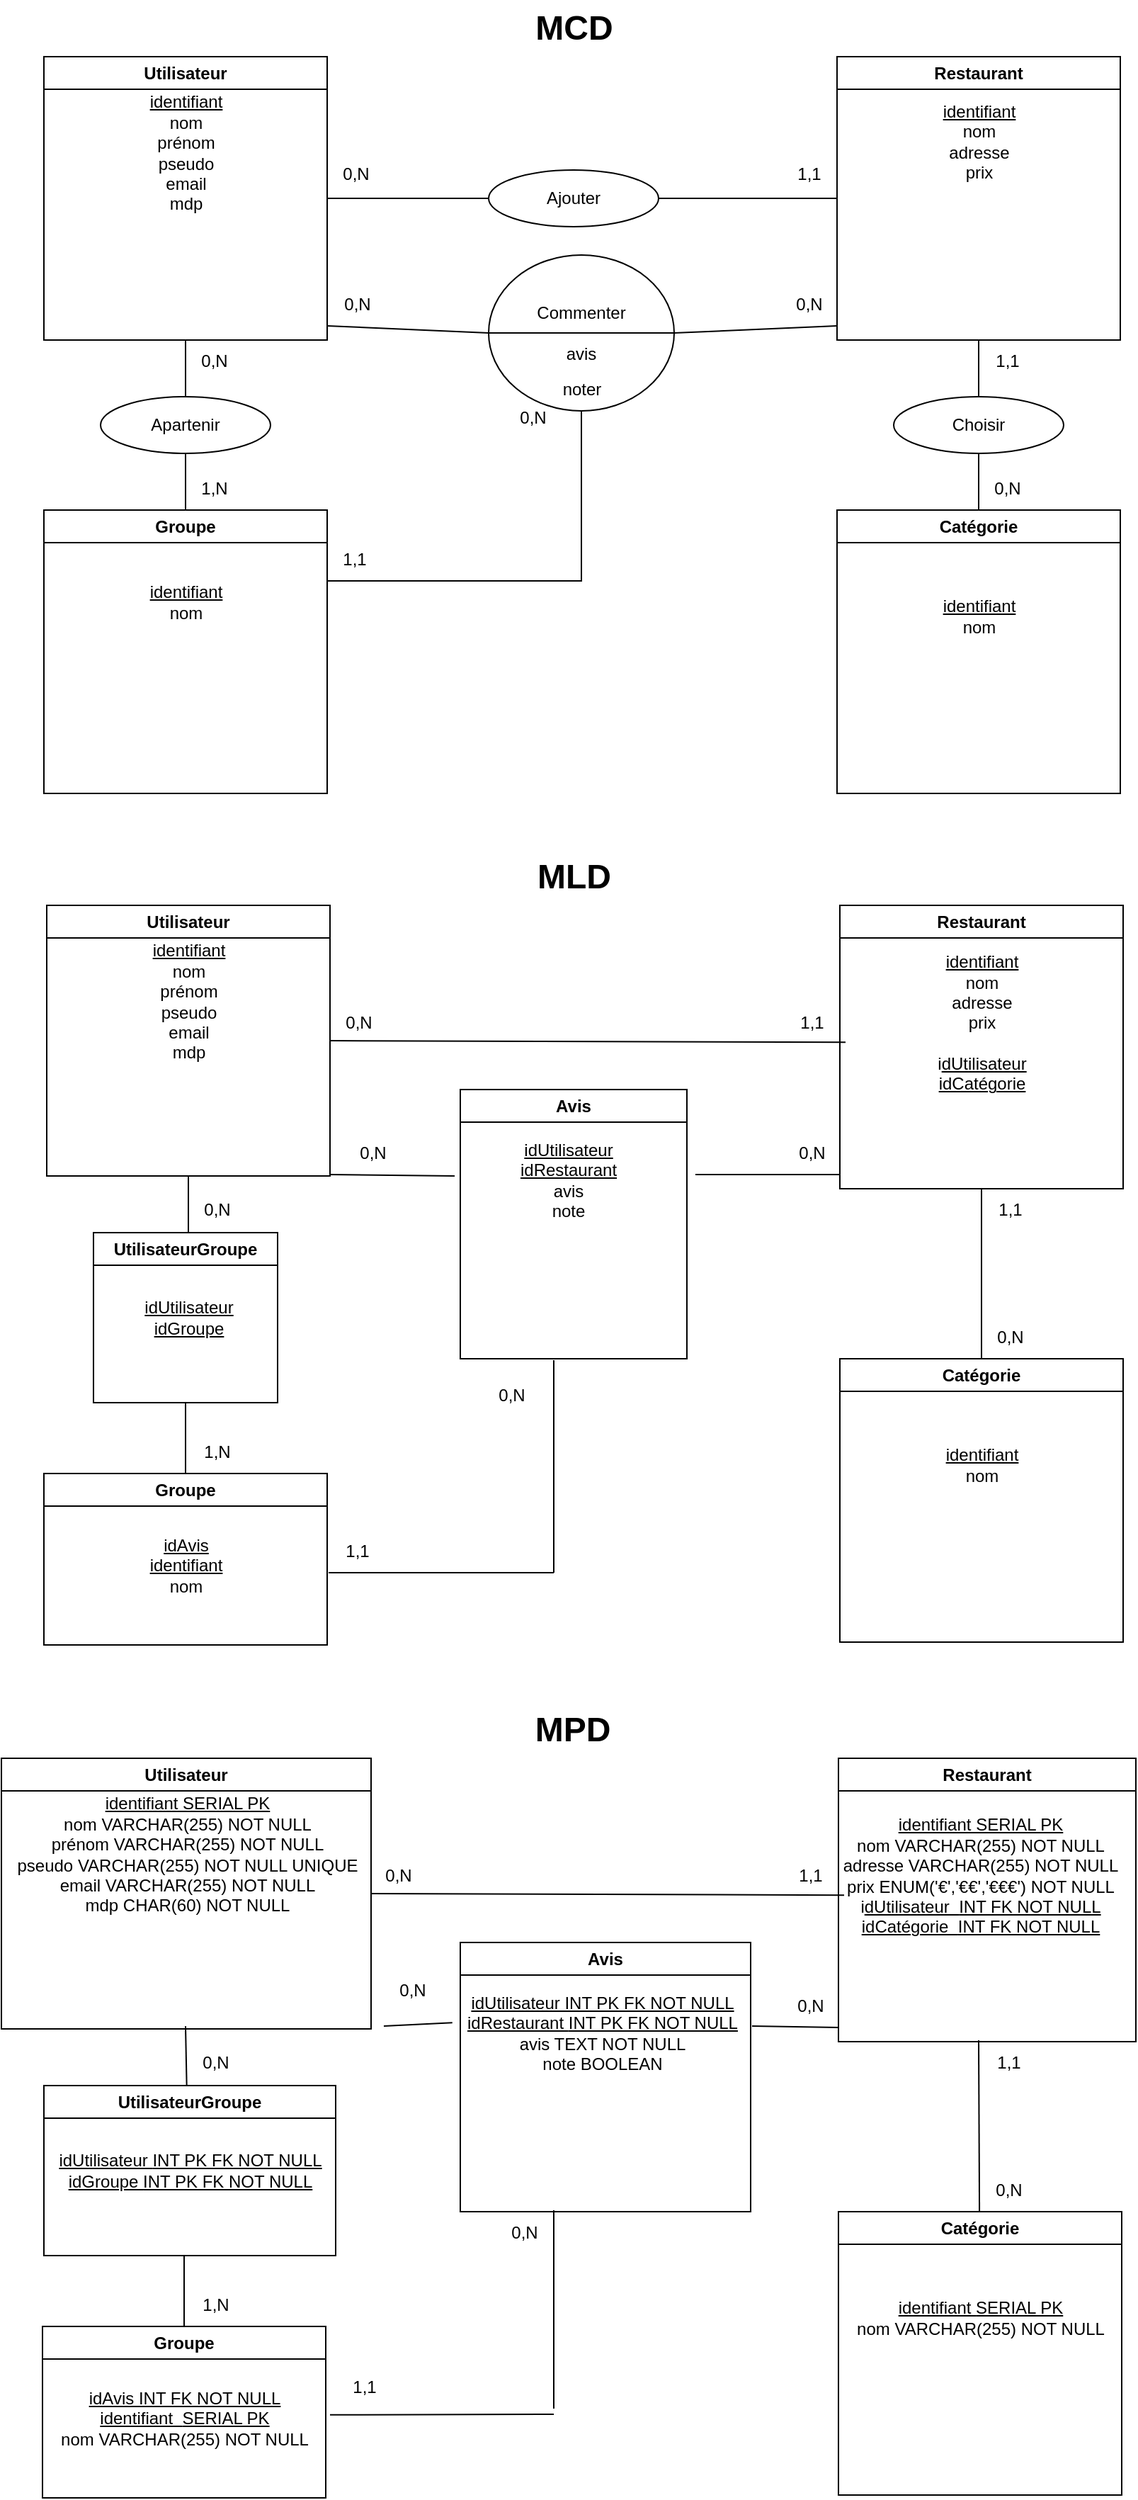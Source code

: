 <mxfile version="21.6.8" type="github">
  <diagram name="Page-1" id="6_Ie_lHbkk36_fpsY5KO">
    <mxGraphModel dx="794" dy="424" grid="1" gridSize="10" guides="1" tooltips="1" connect="1" arrows="1" fold="1" page="1" pageScale="1" pageWidth="827" pageHeight="1169" math="0" shadow="0">
      <root>
        <mxCell id="0" />
        <mxCell id="1" parent="0" />
        <mxCell id="RZJ3kPTFEu2Ctu2qSpSS-1" value="Utilisateur" style="swimlane;whiteSpace=wrap;html=1;" parent="1" vertex="1">
          <mxGeometry x="40" y="40" width="200" height="200" as="geometry" />
        </mxCell>
        <mxCell id="RZJ3kPTFEu2Ctu2qSpSS-25" value="&lt;u&gt;identifiant&lt;/u&gt;&lt;br&gt;nom&lt;br&gt;prénom&lt;br&gt;pseudo&lt;br&gt;email&lt;br&gt;mdp" style="text;html=1;align=center;verticalAlign=middle;resizable=0;points=[];autosize=1;strokeColor=none;fillColor=none;" parent="RZJ3kPTFEu2Ctu2qSpSS-1" vertex="1">
          <mxGeometry x="65" y="18" width="70" height="100" as="geometry" />
        </mxCell>
        <mxCell id="RZJ3kPTFEu2Ctu2qSpSS-2" value="Restaurant" style="swimlane;whiteSpace=wrap;html=1;" parent="1" vertex="1">
          <mxGeometry x="600" y="40" width="200" height="200" as="geometry" />
        </mxCell>
        <mxCell id="RZJ3kPTFEu2Ctu2qSpSS-26" value="&lt;u&gt;identifiant&lt;/u&gt;&lt;br&gt;nom&lt;br&gt;adresse&lt;br&gt;prix" style="text;html=1;align=center;verticalAlign=middle;resizable=0;points=[];autosize=1;strokeColor=none;fillColor=none;" parent="RZJ3kPTFEu2Ctu2qSpSS-2" vertex="1">
          <mxGeometry x="65" y="25" width="70" height="70" as="geometry" />
        </mxCell>
        <mxCell id="RZJ3kPTFEu2Ctu2qSpSS-3" value="Ajouter" style="ellipse;whiteSpace=wrap;html=1;" parent="1" vertex="1">
          <mxGeometry x="354" y="120" width="120" height="40" as="geometry" />
        </mxCell>
        <mxCell id="RZJ3kPTFEu2Ctu2qSpSS-4" value="" style="endArrow=none;html=1;rounded=0;exitX=1;exitY=0.5;exitDx=0;exitDy=0;" parent="1" source="RZJ3kPTFEu2Ctu2qSpSS-1" target="RZJ3kPTFEu2Ctu2qSpSS-3" edge="1">
          <mxGeometry width="50" height="50" relative="1" as="geometry">
            <mxPoint x="390" y="250" as="sourcePoint" />
            <mxPoint x="440" y="200" as="targetPoint" />
          </mxGeometry>
        </mxCell>
        <mxCell id="RZJ3kPTFEu2Ctu2qSpSS-5" value="" style="endArrow=none;html=1;rounded=0;entryX=0;entryY=0.5;entryDx=0;entryDy=0;exitX=1;exitY=0.5;exitDx=0;exitDy=0;" parent="1" source="RZJ3kPTFEu2Ctu2qSpSS-3" target="RZJ3kPTFEu2Ctu2qSpSS-2" edge="1">
          <mxGeometry width="50" height="50" relative="1" as="geometry">
            <mxPoint x="390" y="250" as="sourcePoint" />
            <mxPoint x="440" y="200" as="targetPoint" />
          </mxGeometry>
        </mxCell>
        <mxCell id="RZJ3kPTFEu2Ctu2qSpSS-6" value="Catégorie" style="swimlane;whiteSpace=wrap;html=1;" parent="1" vertex="1">
          <mxGeometry x="600" y="360" width="200" height="200" as="geometry" />
        </mxCell>
        <mxCell id="RZJ3kPTFEu2Ctu2qSpSS-29" value="&lt;u&gt;identifiant&lt;/u&gt;&lt;br&gt;nom" style="text;html=1;align=center;verticalAlign=middle;resizable=0;points=[];autosize=1;strokeColor=none;fillColor=none;" parent="RZJ3kPTFEu2Ctu2qSpSS-6" vertex="1">
          <mxGeometry x="65" y="55" width="70" height="40" as="geometry" />
        </mxCell>
        <mxCell id="RZJ3kPTFEu2Ctu2qSpSS-7" value="&lt;font style=&quot;vertical-align: inherit;&quot;&gt;&lt;font style=&quot;vertical-align: inherit;&quot;&gt;Choisir&lt;/font&gt;&lt;/font&gt;" style="ellipse;whiteSpace=wrap;html=1;" parent="1" vertex="1">
          <mxGeometry x="640" y="280" width="120" height="40" as="geometry" />
        </mxCell>
        <mxCell id="RZJ3kPTFEu2Ctu2qSpSS-8" value="" style="endArrow=none;html=1;rounded=0;entryX=0.5;entryY=1;entryDx=0;entryDy=0;exitX=0.5;exitY=0;exitDx=0;exitDy=0;" parent="1" source="RZJ3kPTFEu2Ctu2qSpSS-7" target="RZJ3kPTFEu2Ctu2qSpSS-2" edge="1">
          <mxGeometry width="50" height="50" relative="1" as="geometry">
            <mxPoint x="390" y="330" as="sourcePoint" />
            <mxPoint x="440" y="280" as="targetPoint" />
          </mxGeometry>
        </mxCell>
        <mxCell id="RZJ3kPTFEu2Ctu2qSpSS-9" value="" style="endArrow=none;html=1;rounded=0;entryX=0.5;entryY=1;entryDx=0;entryDy=0;exitX=0.5;exitY=0;exitDx=0;exitDy=0;" parent="1" source="RZJ3kPTFEu2Ctu2qSpSS-6" target="RZJ3kPTFEu2Ctu2qSpSS-7" edge="1">
          <mxGeometry width="50" height="50" relative="1" as="geometry">
            <mxPoint x="390" y="330" as="sourcePoint" />
            <mxPoint x="440" y="280" as="targetPoint" />
          </mxGeometry>
        </mxCell>
        <mxCell id="RZJ3kPTFEu2Ctu2qSpSS-12" value="" style="endArrow=none;html=1;rounded=0;entryX=0;entryY=0.5;entryDx=0;entryDy=0;" parent="1" target="RZJ3kPTFEu2Ctu2qSpSS-27" edge="1">
          <mxGeometry width="50" height="50" relative="1" as="geometry">
            <mxPoint x="240" y="230" as="sourcePoint" />
            <mxPoint x="354" y="230" as="targetPoint" />
          </mxGeometry>
        </mxCell>
        <mxCell id="RZJ3kPTFEu2Ctu2qSpSS-13" value="" style="endArrow=none;html=1;rounded=0;exitX=1;exitY=0.5;exitDx=0;exitDy=0;" parent="1" source="RZJ3kPTFEu2Ctu2qSpSS-27" edge="1">
          <mxGeometry width="50" height="50" relative="1" as="geometry">
            <mxPoint x="480" y="230" as="sourcePoint" />
            <mxPoint x="600" y="230" as="targetPoint" />
          </mxGeometry>
        </mxCell>
        <mxCell id="RZJ3kPTFEu2Ctu2qSpSS-17" value="0,N" style="text;html=1;align=center;verticalAlign=middle;resizable=0;points=[];autosize=1;strokeColor=none;fillColor=none;" parent="1" vertex="1">
          <mxGeometry x="240" y="108" width="40" height="30" as="geometry" />
        </mxCell>
        <mxCell id="RZJ3kPTFEu2Ctu2qSpSS-18" value="1,1" style="text;html=1;align=center;verticalAlign=middle;resizable=0;points=[];autosize=1;strokeColor=none;fillColor=none;" parent="1" vertex="1">
          <mxGeometry x="560" y="108" width="40" height="30" as="geometry" />
        </mxCell>
        <mxCell id="RZJ3kPTFEu2Ctu2qSpSS-21" value="1,1" style="text;html=1;align=center;verticalAlign=middle;resizable=0;points=[];autosize=1;strokeColor=none;fillColor=none;" parent="1" vertex="1">
          <mxGeometry x="700" y="240" width="40" height="30" as="geometry" />
        </mxCell>
        <mxCell id="RZJ3kPTFEu2Ctu2qSpSS-22" value="0,N" style="text;html=1;align=center;verticalAlign=middle;resizable=0;points=[];autosize=1;strokeColor=none;fillColor=none;" parent="1" vertex="1">
          <mxGeometry x="700" y="330" width="40" height="30" as="geometry" />
        </mxCell>
        <mxCell id="RZJ3kPTFEu2Ctu2qSpSS-23" value="0,N" style="text;html=1;align=center;verticalAlign=middle;resizable=0;points=[];autosize=1;strokeColor=none;fillColor=none;" parent="1" vertex="1">
          <mxGeometry x="241" y="200" width="40" height="30" as="geometry" />
        </mxCell>
        <mxCell id="RZJ3kPTFEu2Ctu2qSpSS-24" value="0,N" style="text;html=1;align=center;verticalAlign=middle;resizable=0;points=[];autosize=1;strokeColor=none;fillColor=none;" parent="1" vertex="1">
          <mxGeometry x="560" y="200" width="40" height="30" as="geometry" />
        </mxCell>
        <mxCell id="RZJ3kPTFEu2Ctu2qSpSS-27" value="Commenter&lt;br&gt;&lt;br&gt;avis" style="shape=lineEllipse;perimeter=ellipsePerimeter;whiteSpace=wrap;html=1;backgroundOutline=1;" parent="1" vertex="1">
          <mxGeometry x="354" y="180" width="131" height="110" as="geometry" />
        </mxCell>
        <mxCell id="RZJ3kPTFEu2Ctu2qSpSS-28" value="&lt;b&gt;&lt;font style=&quot;font-size: 24px;&quot;&gt;MCD&lt;/font&gt;&lt;/b&gt;" style="text;html=1;align=center;verticalAlign=middle;resizable=0;points=[];autosize=1;strokeColor=none;fillColor=none;" parent="1" vertex="1">
          <mxGeometry x="374" width="80" height="40" as="geometry" />
        </mxCell>
        <mxCell id="vwJoeczJvjTRD9l-meR5-3" style="edgeStyle=orthogonalEdgeStyle;rounded=0;orthogonalLoop=1;jettySize=auto;html=1;exitX=1;exitY=0.25;exitDx=0;exitDy=0;entryX=0.5;entryY=1;entryDx=0;entryDy=0;endArrow=none;endFill=0;" edge="1" parent="1" source="RZJ3kPTFEu2Ctu2qSpSS-30" target="RZJ3kPTFEu2Ctu2qSpSS-27">
          <mxGeometry relative="1" as="geometry" />
        </mxCell>
        <mxCell id="RZJ3kPTFEu2Ctu2qSpSS-30" value="Groupe" style="swimlane;whiteSpace=wrap;html=1;" parent="1" vertex="1">
          <mxGeometry x="40" y="360" width="200" height="200" as="geometry" />
        </mxCell>
        <mxCell id="RZJ3kPTFEu2Ctu2qSpSS-31" value="&lt;u&gt;identifiant&lt;/u&gt;&lt;br&gt;nom&lt;br&gt;" style="text;html=1;align=center;verticalAlign=middle;resizable=0;points=[];autosize=1;strokeColor=none;fillColor=none;" parent="RZJ3kPTFEu2Ctu2qSpSS-30" vertex="1">
          <mxGeometry x="65" y="45" width="70" height="40" as="geometry" />
        </mxCell>
        <mxCell id="RZJ3kPTFEu2Ctu2qSpSS-32" value="Apartenir" style="ellipse;whiteSpace=wrap;html=1;" parent="1" vertex="1">
          <mxGeometry x="80" y="280" width="120" height="40" as="geometry" />
        </mxCell>
        <mxCell id="RZJ3kPTFEu2Ctu2qSpSS-33" value="" style="endArrow=none;html=1;rounded=0;entryX=0.5;entryY=1;entryDx=0;entryDy=0;" parent="1" source="RZJ3kPTFEu2Ctu2qSpSS-32" target="RZJ3kPTFEu2Ctu2qSpSS-1" edge="1">
          <mxGeometry width="50" height="50" relative="1" as="geometry">
            <mxPoint x="390" y="300" as="sourcePoint" />
            <mxPoint x="440" y="250" as="targetPoint" />
          </mxGeometry>
        </mxCell>
        <mxCell id="RZJ3kPTFEu2Ctu2qSpSS-34" value="" style="endArrow=none;html=1;rounded=0;entryX=0.5;entryY=1;entryDx=0;entryDy=0;exitX=0.5;exitY=0;exitDx=0;exitDy=0;" parent="1" source="RZJ3kPTFEu2Ctu2qSpSS-30" target="RZJ3kPTFEu2Ctu2qSpSS-32" edge="1">
          <mxGeometry width="50" height="50" relative="1" as="geometry">
            <mxPoint x="390" y="300" as="sourcePoint" />
            <mxPoint x="440" y="250" as="targetPoint" />
          </mxGeometry>
        </mxCell>
        <mxCell id="RZJ3kPTFEu2Ctu2qSpSS-35" value="0,N" style="text;html=1;align=center;verticalAlign=middle;resizable=0;points=[];autosize=1;strokeColor=none;fillColor=none;" parent="1" vertex="1">
          <mxGeometry x="140" y="240" width="40" height="30" as="geometry" />
        </mxCell>
        <mxCell id="RZJ3kPTFEu2Ctu2qSpSS-36" value="1,N" style="text;html=1;align=center;verticalAlign=middle;resizable=0;points=[];autosize=1;strokeColor=none;fillColor=none;" parent="1" vertex="1">
          <mxGeometry x="140" y="330" width="40" height="30" as="geometry" />
        </mxCell>
        <mxCell id="RZJ3kPTFEu2Ctu2qSpSS-65" value="Utilisateur" style="swimlane;whiteSpace=wrap;html=1;" parent="1" vertex="1">
          <mxGeometry x="42" y="639" width="200" height="191" as="geometry" />
        </mxCell>
        <mxCell id="RZJ3kPTFEu2Ctu2qSpSS-66" value="&lt;u&gt;identifiant&lt;/u&gt;&lt;br&gt;nom&lt;br&gt;prénom&lt;br&gt;pseudo&lt;br&gt;email&lt;br&gt;mdp" style="text;html=1;align=center;verticalAlign=middle;resizable=0;points=[];autosize=1;strokeColor=none;fillColor=none;" parent="RZJ3kPTFEu2Ctu2qSpSS-65" vertex="1">
          <mxGeometry x="65" y="18" width="70" height="100" as="geometry" />
        </mxCell>
        <mxCell id="RZJ3kPTFEu2Ctu2qSpSS-67" value="Restaurant" style="swimlane;whiteSpace=wrap;html=1;" parent="1" vertex="1">
          <mxGeometry x="602" y="639" width="200" height="200" as="geometry" />
        </mxCell>
        <mxCell id="RZJ3kPTFEu2Ctu2qSpSS-68" value="&lt;u&gt;identifiant&lt;/u&gt;&lt;br&gt;nom&lt;br&gt;adresse&lt;br&gt;prix&lt;br&gt;&lt;br&gt;i&lt;u&gt;dUtilisateur&lt;br&gt;idCatégorie&lt;/u&gt;" style="text;html=1;align=center;verticalAlign=middle;resizable=0;points=[];autosize=1;strokeColor=none;fillColor=none;" parent="RZJ3kPTFEu2Ctu2qSpSS-67" vertex="1">
          <mxGeometry x="55" y="28" width="90" height="110" as="geometry" />
        </mxCell>
        <mxCell id="RZJ3kPTFEu2Ctu2qSpSS-70" value="" style="endArrow=none;html=1;rounded=0;exitX=1;exitY=0.5;exitDx=0;exitDy=0;entryX=1.1;entryY=0.953;entryDx=0;entryDy=0;entryPerimeter=0;" parent="1" source="RZJ3kPTFEu2Ctu2qSpSS-65" target="RZJ3kPTFEu2Ctu2qSpSS-80" edge="1">
          <mxGeometry width="50" height="50" relative="1" as="geometry">
            <mxPoint x="392" y="849" as="sourcePoint" />
            <mxPoint x="356" y="739" as="targetPoint" />
          </mxGeometry>
        </mxCell>
        <mxCell id="RZJ3kPTFEu2Ctu2qSpSS-72" value="Catégorie" style="swimlane;whiteSpace=wrap;html=1;" parent="1" vertex="1">
          <mxGeometry x="602" y="959" width="200" height="200" as="geometry" />
        </mxCell>
        <mxCell id="RZJ3kPTFEu2Ctu2qSpSS-73" value="&lt;u&gt;identifiant&lt;/u&gt;&lt;br&gt;nom" style="text;html=1;align=center;verticalAlign=middle;resizable=0;points=[];autosize=1;strokeColor=none;fillColor=none;" parent="RZJ3kPTFEu2Ctu2qSpSS-72" vertex="1">
          <mxGeometry x="65" y="55" width="70" height="40" as="geometry" />
        </mxCell>
        <mxCell id="RZJ3kPTFEu2Ctu2qSpSS-75" value="" style="endArrow=none;html=1;rounded=0;entryX=0.5;entryY=1;entryDx=0;entryDy=0;" parent="1" source="RZJ3kPTFEu2Ctu2qSpSS-72" target="RZJ3kPTFEu2Ctu2qSpSS-67" edge="1">
          <mxGeometry width="50" height="50" relative="1" as="geometry">
            <mxPoint x="702" y="879" as="sourcePoint" />
            <mxPoint x="442" y="879" as="targetPoint" />
          </mxGeometry>
        </mxCell>
        <mxCell id="RZJ3kPTFEu2Ctu2qSpSS-77" value="" style="endArrow=none;html=1;rounded=0;" parent="1" edge="1">
          <mxGeometry width="50" height="50" relative="1" as="geometry">
            <mxPoint x="242" y="829" as="sourcePoint" />
            <mxPoint x="330" y="830" as="targetPoint" />
          </mxGeometry>
        </mxCell>
        <mxCell id="RZJ3kPTFEu2Ctu2qSpSS-78" value="" style="endArrow=none;html=1;rounded=0;" parent="1" edge="1">
          <mxGeometry width="50" height="50" relative="1" as="geometry">
            <mxPoint x="500" y="829" as="sourcePoint" />
            <mxPoint x="602" y="829" as="targetPoint" />
          </mxGeometry>
        </mxCell>
        <mxCell id="RZJ3kPTFEu2Ctu2qSpSS-79" value="0,N" style="text;html=1;align=center;verticalAlign=middle;resizable=0;points=[];autosize=1;strokeColor=none;fillColor=none;" parent="1" vertex="1">
          <mxGeometry x="242" y="707" width="40" height="30" as="geometry" />
        </mxCell>
        <mxCell id="RZJ3kPTFEu2Ctu2qSpSS-80" value="1,1" style="text;html=1;align=center;verticalAlign=middle;resizable=0;points=[];autosize=1;strokeColor=none;fillColor=none;" parent="1" vertex="1">
          <mxGeometry x="562" y="707" width="40" height="30" as="geometry" />
        </mxCell>
        <mxCell id="RZJ3kPTFEu2Ctu2qSpSS-81" value="1,1" style="text;html=1;align=center;verticalAlign=middle;resizable=0;points=[];autosize=1;strokeColor=none;fillColor=none;" parent="1" vertex="1">
          <mxGeometry x="702" y="839" width="40" height="30" as="geometry" />
        </mxCell>
        <mxCell id="RZJ3kPTFEu2Ctu2qSpSS-82" value="0,N" style="text;html=1;align=center;verticalAlign=middle;resizable=0;points=[];autosize=1;strokeColor=none;fillColor=none;" parent="1" vertex="1">
          <mxGeometry x="702" y="929" width="40" height="30" as="geometry" />
        </mxCell>
        <mxCell id="RZJ3kPTFEu2Ctu2qSpSS-83" value="0,N" style="text;html=1;align=center;verticalAlign=middle;resizable=0;points=[];autosize=1;strokeColor=none;fillColor=none;" parent="1" vertex="1">
          <mxGeometry x="252" y="799" width="40" height="30" as="geometry" />
        </mxCell>
        <mxCell id="RZJ3kPTFEu2Ctu2qSpSS-84" value="0,N" style="text;html=1;align=center;verticalAlign=middle;resizable=0;points=[];autosize=1;strokeColor=none;fillColor=none;" parent="1" vertex="1">
          <mxGeometry x="562" y="799" width="40" height="30" as="geometry" />
        </mxCell>
        <mxCell id="RZJ3kPTFEu2Ctu2qSpSS-86" value="Groupe" style="swimlane;whiteSpace=wrap;html=1;" parent="1" vertex="1">
          <mxGeometry x="40" y="1040" width="200" height="121" as="geometry" />
        </mxCell>
        <mxCell id="RZJ3kPTFEu2Ctu2qSpSS-87" value="&lt;u&gt;&lt;font style=&quot;vertical-align: inherit;&quot;&gt;&lt;font style=&quot;vertical-align: inherit;&quot;&gt;idAvis&lt;br&gt;identifiant&lt;/font&gt;&lt;/font&gt;&lt;/u&gt;&lt;br&gt;&lt;font style=&quot;vertical-align: inherit;&quot;&gt;&lt;font style=&quot;vertical-align: inherit;&quot;&gt; nom&lt;/font&gt;&lt;/font&gt;" style="text;html=1;align=center;verticalAlign=middle;resizable=0;points=[];autosize=1;strokeColor=none;fillColor=none;" parent="RZJ3kPTFEu2Ctu2qSpSS-86" vertex="1">
          <mxGeometry x="65" y="35" width="70" height="60" as="geometry" />
        </mxCell>
        <mxCell id="RZJ3kPTFEu2Ctu2qSpSS-89" value="" style="endArrow=none;html=1;rounded=0;entryX=0.5;entryY=1;entryDx=0;entryDy=0;" parent="1" target="RZJ3kPTFEu2Ctu2qSpSS-65" edge="1">
          <mxGeometry width="50" height="50" relative="1" as="geometry">
            <mxPoint x="142" y="879" as="sourcePoint" />
            <mxPoint x="442" y="849" as="targetPoint" />
          </mxGeometry>
        </mxCell>
        <mxCell id="RZJ3kPTFEu2Ctu2qSpSS-90" value="" style="endArrow=none;html=1;rounded=0;exitX=0.5;exitY=0;exitDx=0;exitDy=0;" parent="1" source="RZJ3kPTFEu2Ctu2qSpSS-86" edge="1">
          <mxGeometry width="50" height="50" relative="1" as="geometry">
            <mxPoint x="392" y="899" as="sourcePoint" />
            <mxPoint x="140" y="990" as="targetPoint" />
          </mxGeometry>
        </mxCell>
        <mxCell id="RZJ3kPTFEu2Ctu2qSpSS-91" value="0,N" style="text;html=1;align=center;verticalAlign=middle;resizable=0;points=[];autosize=1;strokeColor=none;fillColor=none;" parent="1" vertex="1">
          <mxGeometry x="142" y="839" width="40" height="30" as="geometry" />
        </mxCell>
        <mxCell id="RZJ3kPTFEu2Ctu2qSpSS-92" value="1,N" style="text;html=1;align=center;verticalAlign=middle;resizable=0;points=[];autosize=1;strokeColor=none;fillColor=none;" parent="1" vertex="1">
          <mxGeometry x="142" y="1010" width="40" height="30" as="geometry" />
        </mxCell>
        <mxCell id="RZJ3kPTFEu2Ctu2qSpSS-93" value="&lt;b&gt;&lt;font style=&quot;font-size: 24px;&quot;&gt;MLD&lt;/font&gt;&lt;/b&gt;" style="text;html=1;align=center;verticalAlign=middle;resizable=0;points=[];autosize=1;strokeColor=none;fillColor=none;" parent="1" vertex="1">
          <mxGeometry x="374" y="599" width="80" height="40" as="geometry" />
        </mxCell>
        <mxCell id="RZJ3kPTFEu2Ctu2qSpSS-94" value="Avis" style="swimlane;whiteSpace=wrap;html=1;" parent="1" vertex="1">
          <mxGeometry x="334" y="769" width="160" height="190" as="geometry" />
        </mxCell>
        <mxCell id="RZJ3kPTFEu2Ctu2qSpSS-95" value="&lt;u&gt;idUtilisateur&lt;/u&gt;&lt;br&gt;&lt;u&gt;idRestaurant&lt;/u&gt;&lt;br&gt;avis&lt;br&gt;note" style="text;html=1;align=center;verticalAlign=middle;resizable=0;points=[];autosize=1;strokeColor=none;fillColor=none;" parent="1" vertex="1">
          <mxGeometry x="365" y="798" width="90" height="70" as="geometry" />
        </mxCell>
        <mxCell id="RZJ3kPTFEu2Ctu2qSpSS-96" value="UtilisateurGroupe" style="swimlane;whiteSpace=wrap;html=1;" parent="1" vertex="1">
          <mxGeometry x="75" y="870" width="130" height="120" as="geometry" />
        </mxCell>
        <mxCell id="RZJ3kPTFEu2Ctu2qSpSS-97" value="&lt;u&gt;idUtilisateur&lt;br&gt;idGroupe&lt;/u&gt;" style="text;html=1;align=center;verticalAlign=middle;resizable=0;points=[];autosize=1;strokeColor=none;fillColor=none;" parent="RZJ3kPTFEu2Ctu2qSpSS-96" vertex="1">
          <mxGeometry x="22" y="40" width="90" height="40" as="geometry" />
        </mxCell>
        <mxCell id="RZJ3kPTFEu2Ctu2qSpSS-99" value="Utilisateur" style="swimlane;whiteSpace=wrap;html=1;" parent="1" vertex="1">
          <mxGeometry x="10" y="1241" width="261" height="191" as="geometry" />
        </mxCell>
        <mxCell id="RZJ3kPTFEu2Ctu2qSpSS-100" value="&lt;u&gt;&lt;font style=&quot;vertical-align: inherit;&quot;&gt;&lt;font style=&quot;vertical-align: inherit;&quot;&gt;&lt;font style=&quot;vertical-align: inherit;&quot;&gt;&lt;font style=&quot;vertical-align: inherit;&quot;&gt;identifiant SERIAL PK&lt;/font&gt;&lt;/font&gt;&lt;/font&gt;&lt;/font&gt;&lt;/u&gt;&lt;br&gt;&lt;font style=&quot;vertical-align: inherit;&quot;&gt;&lt;font style=&quot;vertical-align: inherit;&quot;&gt;&lt;font style=&quot;vertical-align: inherit;&quot;&gt;&lt;font style=&quot;vertical-align: inherit;&quot;&gt; nom VARCHAR(255) NOT NULL &lt;/font&gt;&lt;/font&gt;&lt;/font&gt;&lt;/font&gt;&lt;br&gt;&lt;font style=&quot;vertical-align: inherit;&quot;&gt;&lt;font style=&quot;vertical-align: inherit;&quot;&gt;&lt;font style=&quot;vertical-align: inherit;&quot;&gt;&lt;font style=&quot;vertical-align: inherit;&quot;&gt;prénom VARCHAR(255) NOT NULL &lt;/font&gt;&lt;/font&gt;&lt;/font&gt;&lt;/font&gt;&lt;br&gt;&lt;font style=&quot;vertical-align: inherit;&quot;&gt;&lt;font style=&quot;vertical-align: inherit;&quot;&gt;&lt;font style=&quot;vertical-align: inherit;&quot;&gt;&lt;font style=&quot;vertical-align: inherit;&quot;&gt;pseudo VARCHAR(255) NOT NULL UNIQUE&lt;/font&gt;&lt;/font&gt;&lt;/font&gt;&lt;/font&gt;&lt;br&gt;&lt;font style=&quot;vertical-align: inherit;&quot;&gt;&lt;font style=&quot;vertical-align: inherit;&quot;&gt;&lt;font style=&quot;vertical-align: inherit;&quot;&gt;&lt;font style=&quot;vertical-align: inherit;&quot;&gt;email VARCHAR(255) NOT NULL &lt;/font&gt;&lt;/font&gt;&lt;/font&gt;&lt;/font&gt;&lt;br&gt;&lt;font style=&quot;vertical-align: inherit;&quot;&gt;&lt;font style=&quot;vertical-align: inherit;&quot;&gt;&lt;font style=&quot;vertical-align: inherit;&quot;&gt;&lt;font style=&quot;vertical-align: inherit;&quot;&gt;mdp CHAR(60) NOT NULL&lt;/font&gt;&lt;/font&gt;&lt;/font&gt;&lt;/font&gt;" style="text;html=1;align=center;verticalAlign=middle;resizable=0;points=[];autosize=1;strokeColor=none;fillColor=none;" parent="RZJ3kPTFEu2Ctu2qSpSS-99" vertex="1">
          <mxGeometry x="1" y="18" width="260" height="100" as="geometry" />
        </mxCell>
        <mxCell id="RZJ3kPTFEu2Ctu2qSpSS-101" value="Restaurant" style="swimlane;whiteSpace=wrap;html=1;" parent="1" vertex="1">
          <mxGeometry x="601" y="1241" width="210" height="200" as="geometry" />
        </mxCell>
        <mxCell id="RZJ3kPTFEu2Ctu2qSpSS-102" value="&lt;u&gt;&lt;font style=&quot;vertical-align: inherit;&quot;&gt;&lt;font style=&quot;vertical-align: inherit;&quot;&gt;&lt;font style=&quot;vertical-align: inherit;&quot;&gt;&lt;font style=&quot;vertical-align: inherit;&quot;&gt;identifiant SERIAL PK&lt;/font&gt;&lt;/font&gt;&lt;/font&gt;&lt;/font&gt;&lt;/u&gt;&lt;br&gt;&lt;font style=&quot;vertical-align: inherit;&quot;&gt;&lt;font style=&quot;vertical-align: inherit;&quot;&gt;&lt;font style=&quot;vertical-align: inherit;&quot;&gt;&lt;font style=&quot;vertical-align: inherit;&quot;&gt; nom VARCHAR(255) NOT NULL &lt;/font&gt;&lt;/font&gt;&lt;/font&gt;&lt;/font&gt;&lt;br&gt;&lt;font style=&quot;vertical-align: inherit;&quot;&gt;&lt;font style=&quot;vertical-align: inherit;&quot;&gt;&lt;font style=&quot;vertical-align: inherit;&quot;&gt;&lt;font style=&quot;vertical-align: inherit;&quot;&gt;adresse VARCHAR(255) NOT NULL &lt;/font&gt;&lt;/font&gt;&lt;/font&gt;&lt;/font&gt;&lt;br&gt;&lt;font style=&quot;vertical-align: inherit;&quot;&gt;&lt;font style=&quot;vertical-align: inherit;&quot;&gt;&lt;font style=&quot;vertical-align: inherit;&quot;&gt;&lt;font style=&quot;vertical-align: inherit;&quot;&gt;prix ENUM(&#39;€&#39;,&#39;€€&#39;,&#39;€€€&#39;) NOT NULL &lt;/font&gt;&lt;/font&gt;&lt;/font&gt;&lt;/font&gt;&lt;br&gt;&lt;font style=&quot;vertical-align: inherit;&quot;&gt;&lt;font style=&quot;vertical-align: inherit;&quot;&gt;&lt;font style=&quot;vertical-align: inherit;&quot;&gt;&lt;font style=&quot;vertical-align: inherit;&quot;&gt;i&lt;/font&gt;&lt;/font&gt;&lt;/font&gt;&lt;/font&gt;&lt;u&gt;&lt;font style=&quot;vertical-align: inherit;&quot;&gt;&lt;font style=&quot;vertical-align: inherit;&quot;&gt;&lt;font style=&quot;vertical-align: inherit;&quot;&gt;&lt;font style=&quot;vertical-align: inherit;&quot;&gt;dUtilisateur&amp;nbsp;  &lt;/font&gt;&lt;/font&gt;&lt;/font&gt;&lt;/font&gt;&lt;/u&gt;&lt;u style=&quot;border-color: var(--border-color);&quot;&gt;&lt;font style=&quot;vertical-align: inherit;&quot;&gt;&lt;font style=&quot;vertical-align: inherit;&quot;&gt;&lt;font style=&quot;vertical-align: inherit;&quot;&gt;&lt;font style=&quot;vertical-align: inherit;&quot;&gt;INT FK NOT NULL &lt;/font&gt;&lt;/font&gt;&lt;/font&gt;&lt;/font&gt;&lt;/u&gt;&lt;u&gt;&lt;br&gt;&lt;font style=&quot;vertical-align: inherit;&quot;&gt;&lt;font style=&quot;vertical-align: inherit;&quot;&gt;&lt;font style=&quot;vertical-align: inherit;&quot;&gt;&lt;font style=&quot;vertical-align: inherit;&quot;&gt;idCatégorie&amp;nbsp;  &lt;/font&gt;&lt;/font&gt;&lt;/font&gt;&lt;/font&gt;&lt;/u&gt;&lt;u style=&quot;border-color: var(--border-color);&quot;&gt;&lt;font style=&quot;vertical-align: inherit;&quot;&gt;&lt;font style=&quot;vertical-align: inherit;&quot;&gt;&lt;font style=&quot;vertical-align: inherit;&quot;&gt;&lt;font style=&quot;vertical-align: inherit;&quot;&gt;INT FK NOT NULL&lt;/font&gt;&lt;/font&gt;&lt;/font&gt;&lt;/font&gt;&lt;/u&gt;" style="text;html=1;align=center;verticalAlign=middle;resizable=0;points=[];autosize=1;strokeColor=none;fillColor=none;" parent="RZJ3kPTFEu2Ctu2qSpSS-101" vertex="1">
          <mxGeometry x="-10" y="33" width="220" height="100" as="geometry" />
        </mxCell>
        <mxCell id="RZJ3kPTFEu2Ctu2qSpSS-103" value="" style="endArrow=none;html=1;rounded=0;exitX=1;exitY=0.5;exitDx=0;exitDy=0;entryX=1.1;entryY=0.953;entryDx=0;entryDy=0;entryPerimeter=0;" parent="1" source="RZJ3kPTFEu2Ctu2qSpSS-99" target="RZJ3kPTFEu2Ctu2qSpSS-110" edge="1">
          <mxGeometry width="50" height="50" relative="1" as="geometry">
            <mxPoint x="391" y="1451" as="sourcePoint" />
            <mxPoint x="355" y="1341" as="targetPoint" />
          </mxGeometry>
        </mxCell>
        <mxCell id="RZJ3kPTFEu2Ctu2qSpSS-104" value="Catégorie" style="swimlane;whiteSpace=wrap;html=1;" parent="1" vertex="1">
          <mxGeometry x="601" y="1561" width="200" height="200" as="geometry" />
        </mxCell>
        <mxCell id="RZJ3kPTFEu2Ctu2qSpSS-105" value="&lt;u&gt;identifiant&amp;nbsp;&lt;/u&gt;&lt;u style=&quot;border-color: var(--border-color);&quot;&gt;SERIAL PK&lt;/u&gt;&lt;br&gt;nom VARCHAR(255) NOT NULL" style="text;html=1;align=center;verticalAlign=middle;resizable=0;points=[];autosize=1;strokeColor=none;fillColor=none;" parent="RZJ3kPTFEu2Ctu2qSpSS-104" vertex="1">
          <mxGeometry y="55" width="200" height="40" as="geometry" />
        </mxCell>
        <mxCell id="RZJ3kPTFEu2Ctu2qSpSS-106" value="" style="endArrow=none;html=1;rounded=0;" parent="1" source="RZJ3kPTFEu2Ctu2qSpSS-104" edge="1">
          <mxGeometry width="50" height="50" relative="1" as="geometry">
            <mxPoint x="701" y="1481" as="sourcePoint" />
            <mxPoint x="700" y="1440" as="targetPoint" />
          </mxGeometry>
        </mxCell>
        <mxCell id="RZJ3kPTFEu2Ctu2qSpSS-107" value="" style="endArrow=none;html=1;rounded=0;entryX=-0.003;entryY=0.394;entryDx=0;entryDy=0;entryPerimeter=0;" parent="1" edge="1" target="RZJ3kPTFEu2Ctu2qSpSS-123">
          <mxGeometry width="50" height="50" relative="1" as="geometry">
            <mxPoint x="280" y="1430" as="sourcePoint" />
            <mxPoint x="310" y="1431" as="targetPoint" />
          </mxGeometry>
        </mxCell>
        <mxCell id="RZJ3kPTFEu2Ctu2qSpSS-108" value="" style="endArrow=none;html=1;rounded=0;" parent="1" edge="1">
          <mxGeometry width="50" height="50" relative="1" as="geometry">
            <mxPoint x="540" y="1430" as="sourcePoint" />
            <mxPoint x="601" y="1431" as="targetPoint" />
          </mxGeometry>
        </mxCell>
        <mxCell id="RZJ3kPTFEu2Ctu2qSpSS-109" value="0,N" style="text;html=1;align=center;verticalAlign=middle;resizable=0;points=[];autosize=1;strokeColor=none;fillColor=none;" parent="1" vertex="1">
          <mxGeometry x="270" y="1309" width="40" height="30" as="geometry" />
        </mxCell>
        <mxCell id="RZJ3kPTFEu2Ctu2qSpSS-110" value="1,1" style="text;html=1;align=center;verticalAlign=middle;resizable=0;points=[];autosize=1;strokeColor=none;fillColor=none;" parent="1" vertex="1">
          <mxGeometry x="561" y="1309" width="40" height="30" as="geometry" />
        </mxCell>
        <mxCell id="RZJ3kPTFEu2Ctu2qSpSS-111" value="1,1" style="text;html=1;align=center;verticalAlign=middle;resizable=0;points=[];autosize=1;strokeColor=none;fillColor=none;" parent="1" vertex="1">
          <mxGeometry x="701" y="1441" width="40" height="30" as="geometry" />
        </mxCell>
        <mxCell id="RZJ3kPTFEu2Ctu2qSpSS-112" value="0,N" style="text;html=1;align=center;verticalAlign=middle;resizable=0;points=[];autosize=1;strokeColor=none;fillColor=none;" parent="1" vertex="1">
          <mxGeometry x="701" y="1531" width="40" height="30" as="geometry" />
        </mxCell>
        <mxCell id="RZJ3kPTFEu2Ctu2qSpSS-113" value="0,N" style="text;html=1;align=center;verticalAlign=middle;resizable=0;points=[];autosize=1;strokeColor=none;fillColor=none;" parent="1" vertex="1">
          <mxGeometry x="280" y="1390" width="40" height="30" as="geometry" />
        </mxCell>
        <mxCell id="RZJ3kPTFEu2Ctu2qSpSS-114" value="0,N" style="text;html=1;align=center;verticalAlign=middle;resizable=0;points=[];autosize=1;strokeColor=none;fillColor=none;" parent="1" vertex="1">
          <mxGeometry x="561" y="1401" width="40" height="30" as="geometry" />
        </mxCell>
        <mxCell id="RZJ3kPTFEu2Ctu2qSpSS-115" value="Groupe" style="swimlane;whiteSpace=wrap;html=1;" parent="1" vertex="1">
          <mxGeometry x="39" y="1642" width="200" height="121" as="geometry" />
        </mxCell>
        <mxCell id="RZJ3kPTFEu2Ctu2qSpSS-116" value="&lt;u&gt;&lt;font style=&quot;vertical-align: inherit;&quot;&gt;&lt;font style=&quot;vertical-align: inherit;&quot;&gt;idAvis INT FK NOT NULL&lt;br&gt;identifiant&amp;nbsp; &lt;/font&gt;&lt;/font&gt;&lt;/u&gt;&lt;u style=&quot;border-color: var(--border-color);&quot;&gt;&lt;font style=&quot;vertical-align: inherit;&quot;&gt;&lt;font style=&quot;vertical-align: inherit;&quot;&gt;SERIAL PK&lt;/font&gt;&lt;/font&gt;&lt;/u&gt;&lt;br&gt;&lt;font style=&quot;vertical-align: inherit;&quot;&gt;&lt;font style=&quot;vertical-align: inherit;&quot;&gt; nom VARCHAR(255) NOT NULL&lt;/font&gt;&lt;/font&gt;" style="text;html=1;align=center;verticalAlign=middle;resizable=0;points=[];autosize=1;strokeColor=none;fillColor=none;" parent="RZJ3kPTFEu2Ctu2qSpSS-115" vertex="1">
          <mxGeometry y="35" width="200" height="60" as="geometry" />
        </mxCell>
        <mxCell id="RZJ3kPTFEu2Ctu2qSpSS-117" value="" style="endArrow=none;html=1;rounded=0;" parent="1" edge="1">
          <mxGeometry width="50" height="50" relative="1" as="geometry">
            <mxPoint x="141" y="1481" as="sourcePoint" />
            <mxPoint x="140" y="1430" as="targetPoint" />
          </mxGeometry>
        </mxCell>
        <mxCell id="RZJ3kPTFEu2Ctu2qSpSS-118" value="" style="endArrow=none;html=1;rounded=0;exitX=0.5;exitY=0;exitDx=0;exitDy=0;" parent="1" source="RZJ3kPTFEu2Ctu2qSpSS-115" edge="1">
          <mxGeometry width="50" height="50" relative="1" as="geometry">
            <mxPoint x="391" y="1501" as="sourcePoint" />
            <mxPoint x="139" y="1592" as="targetPoint" />
          </mxGeometry>
        </mxCell>
        <mxCell id="RZJ3kPTFEu2Ctu2qSpSS-119" value="0,N" style="text;html=1;align=center;verticalAlign=middle;resizable=0;points=[];autosize=1;strokeColor=none;fillColor=none;" parent="1" vertex="1">
          <mxGeometry x="141" y="1441" width="40" height="30" as="geometry" />
        </mxCell>
        <mxCell id="RZJ3kPTFEu2Ctu2qSpSS-120" value="1,N" style="text;html=1;align=center;verticalAlign=middle;resizable=0;points=[];autosize=1;strokeColor=none;fillColor=none;" parent="1" vertex="1">
          <mxGeometry x="141" y="1612" width="40" height="30" as="geometry" />
        </mxCell>
        <mxCell id="RZJ3kPTFEu2Ctu2qSpSS-121" value="&lt;b&gt;&lt;font style=&quot;font-size: 24px;&quot;&gt;MPD&lt;/font&gt;&lt;/b&gt;" style="text;html=1;align=center;verticalAlign=middle;resizable=0;points=[];autosize=1;strokeColor=none;fillColor=none;" parent="1" vertex="1">
          <mxGeometry x="373" y="1201" width="80" height="40" as="geometry" />
        </mxCell>
        <mxCell id="RZJ3kPTFEu2Ctu2qSpSS-122" value="Avis" style="swimlane;whiteSpace=wrap;html=1;" parent="1" vertex="1">
          <mxGeometry x="334" y="1371" width="205" height="190" as="geometry" />
        </mxCell>
        <mxCell id="RZJ3kPTFEu2Ctu2qSpSS-123" value="&lt;u&gt;idUtilisateur INT PK FK NOT NULL&lt;/u&gt;&lt;br&gt;&lt;u&gt;idRestaurant&amp;nbsp;&lt;/u&gt;&lt;u style=&quot;border-color: var(--border-color);&quot;&gt;INT PK FK NOT NULL&lt;/u&gt;&lt;u&gt;&lt;br&gt;&lt;/u&gt;avis TEXT NOT NULL&lt;br&gt;note BOOLEAN" style="text;html=1;align=center;verticalAlign=middle;resizable=0;points=[];autosize=1;strokeColor=none;fillColor=none;" parent="RZJ3kPTFEu2Ctu2qSpSS-122" vertex="1">
          <mxGeometry x="-5" y="29" width="210" height="70" as="geometry" />
        </mxCell>
        <mxCell id="RZJ3kPTFEu2Ctu2qSpSS-124" value="UtilisateurGroupe" style="swimlane;whiteSpace=wrap;html=1;" parent="1" vertex="1">
          <mxGeometry x="40" y="1472" width="206" height="120" as="geometry" />
        </mxCell>
        <mxCell id="RZJ3kPTFEu2Ctu2qSpSS-125" value="&lt;u&gt;idUtilisateur&amp;nbsp;&lt;/u&gt;&lt;u style=&quot;border-color: var(--border-color);&quot;&gt;INT PK FK NOT NULL&lt;/u&gt;&lt;u&gt;&lt;br&gt;idGroupe&amp;nbsp;&lt;/u&gt;&lt;u style=&quot;border-color: var(--border-color);&quot;&gt;INT PK FK NOT NULL&lt;/u&gt;" style="text;html=1;align=center;verticalAlign=middle;resizable=0;points=[];autosize=1;strokeColor=none;fillColor=none;" parent="RZJ3kPTFEu2Ctu2qSpSS-124" vertex="1">
          <mxGeometry x="-2" y="40" width="210" height="40" as="geometry" />
        </mxCell>
        <mxCell id="vwJoeczJvjTRD9l-meR5-4" value="&lt;font style=&quot;vertical-align: inherit;&quot;&gt;&lt;font style=&quot;vertical-align: inherit;&quot;&gt;&lt;font style=&quot;vertical-align: inherit;&quot;&gt;&lt;font style=&quot;vertical-align: inherit;&quot;&gt;1,1&lt;/font&gt;&lt;/font&gt;&lt;/font&gt;&lt;/font&gt;" style="text;html=1;align=center;verticalAlign=middle;resizable=0;points=[];autosize=1;strokeColor=none;fillColor=none;" vertex="1" parent="1">
          <mxGeometry x="239" y="380" width="40" height="30" as="geometry" />
        </mxCell>
        <mxCell id="vwJoeczJvjTRD9l-meR5-5" value="0,N" style="text;html=1;align=center;verticalAlign=middle;resizable=0;points=[];autosize=1;strokeColor=none;fillColor=none;" vertex="1" parent="1">
          <mxGeometry x="365" y="280" width="40" height="30" as="geometry" />
        </mxCell>
        <mxCell id="vwJoeczJvjTRD9l-meR5-13" value="" style="endArrow=none;html=1;rounded=0;" edge="1" parent="1">
          <mxGeometry width="50" height="50" relative="1" as="geometry">
            <mxPoint x="241" y="1110" as="sourcePoint" />
            <mxPoint x="400" y="1110" as="targetPoint" />
          </mxGeometry>
        </mxCell>
        <mxCell id="vwJoeczJvjTRD9l-meR5-14" value="" style="endArrow=none;html=1;rounded=0;" edge="1" parent="1">
          <mxGeometry width="50" height="50" relative="1" as="geometry">
            <mxPoint x="400" y="1110" as="sourcePoint" />
            <mxPoint x="400" y="960" as="targetPoint" />
          </mxGeometry>
        </mxCell>
        <mxCell id="vwJoeczJvjTRD9l-meR5-15" value="0,N" style="text;html=1;align=center;verticalAlign=middle;resizable=0;points=[];autosize=1;strokeColor=none;fillColor=none;" vertex="1" parent="1">
          <mxGeometry x="350" y="970" width="40" height="30" as="geometry" />
        </mxCell>
        <mxCell id="vwJoeczJvjTRD9l-meR5-16" value="&lt;font style=&quot;vertical-align: inherit;&quot;&gt;&lt;font style=&quot;vertical-align: inherit;&quot;&gt;&lt;font style=&quot;vertical-align: inherit;&quot;&gt;&lt;font style=&quot;vertical-align: inherit;&quot;&gt;1,1&lt;/font&gt;&lt;/font&gt;&lt;/font&gt;&lt;/font&gt;" style="text;html=1;align=center;verticalAlign=middle;resizable=0;points=[];autosize=1;strokeColor=none;fillColor=none;" vertex="1" parent="1">
          <mxGeometry x="241" y="1080" width="40" height="30" as="geometry" />
        </mxCell>
        <mxCell id="vwJoeczJvjTRD9l-meR5-17" value="" style="endArrow=none;html=1;rounded=0;exitX=1.015;exitY=0.457;exitDx=0;exitDy=0;exitPerimeter=0;" edge="1" parent="1" source="RZJ3kPTFEu2Ctu2qSpSS-116">
          <mxGeometry width="50" height="50" relative="1" as="geometry">
            <mxPoint x="350" y="1550" as="sourcePoint" />
            <mxPoint x="400" y="1704" as="targetPoint" />
          </mxGeometry>
        </mxCell>
        <mxCell id="vwJoeczJvjTRD9l-meR5-18" value="" style="endArrow=none;html=1;rounded=0;" edge="1" parent="1">
          <mxGeometry width="50" height="50" relative="1" as="geometry">
            <mxPoint x="400" y="1700" as="sourcePoint" />
            <mxPoint x="400" y="1560" as="targetPoint" />
          </mxGeometry>
        </mxCell>
        <mxCell id="vwJoeczJvjTRD9l-meR5-19" value="1,1" style="text;html=1;align=center;verticalAlign=middle;resizable=0;points=[];autosize=1;strokeColor=none;fillColor=none;" vertex="1" parent="1">
          <mxGeometry x="246" y="1670" width="40" height="30" as="geometry" />
        </mxCell>
        <mxCell id="vwJoeczJvjTRD9l-meR5-20" value="0,N" style="text;html=1;align=center;verticalAlign=middle;resizable=0;points=[];autosize=1;strokeColor=none;fillColor=none;" vertex="1" parent="1">
          <mxGeometry x="359" y="1561" width="40" height="30" as="geometry" />
        </mxCell>
        <mxCell id="vwJoeczJvjTRD9l-meR5-21" value="&lt;font style=&quot;vertical-align: inherit;&quot;&gt;&lt;font style=&quot;vertical-align: inherit;&quot;&gt;noter&lt;/font&gt;&lt;/font&gt;" style="text;strokeColor=none;align=center;fillColor=none;html=1;verticalAlign=middle;whiteSpace=wrap;rounded=0;" vertex="1" parent="1">
          <mxGeometry x="390" y="260" width="60" height="30" as="geometry" />
        </mxCell>
      </root>
    </mxGraphModel>
  </diagram>
</mxfile>

